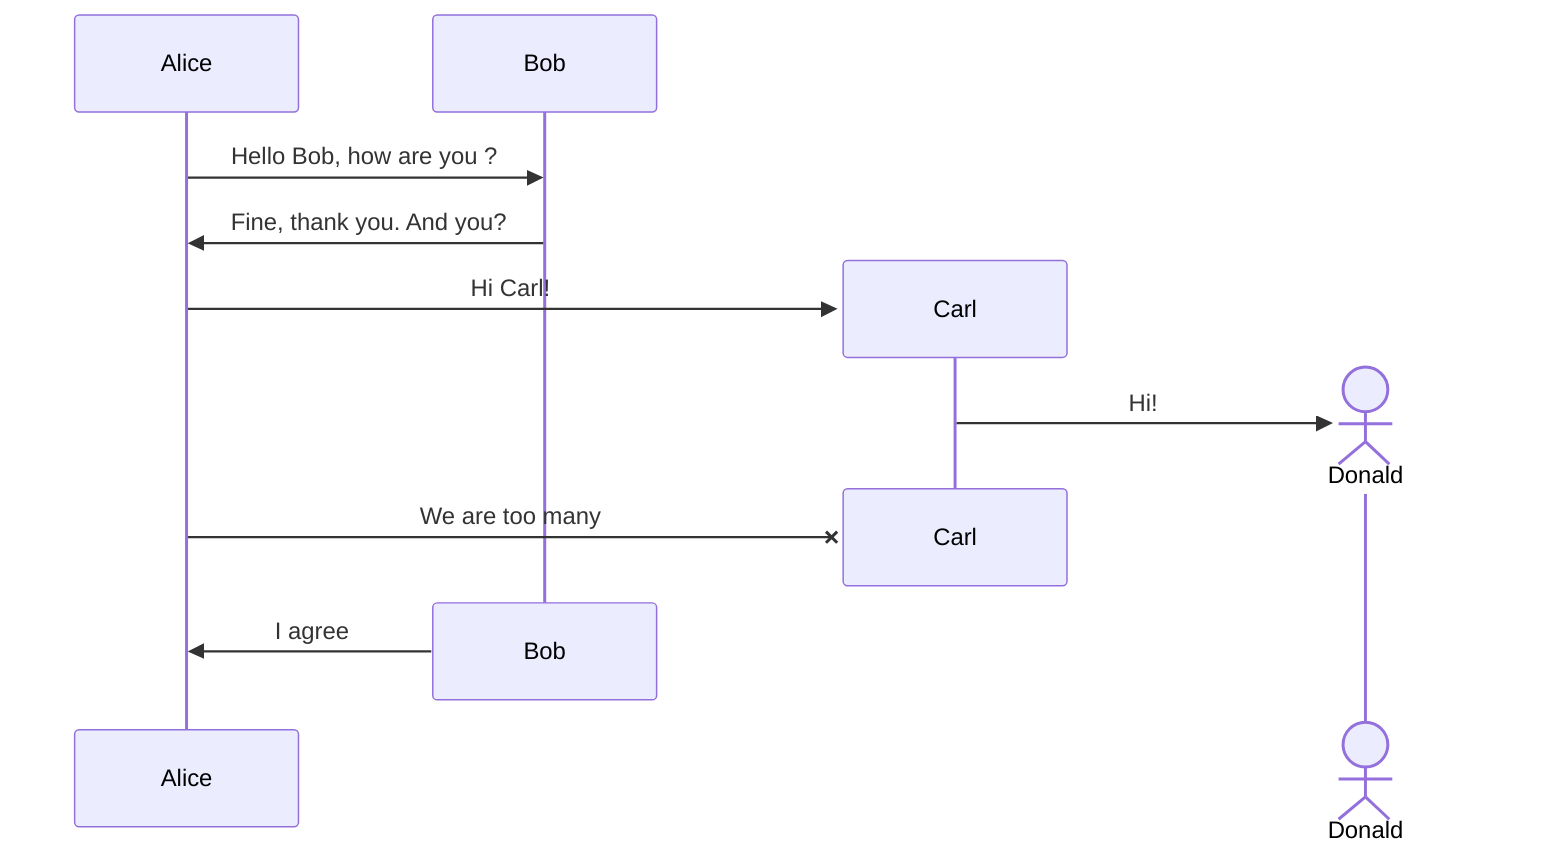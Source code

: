 sequenceDiagram
    Alice->>Bob: Hello Bob, how are you ?
    Bob->>Alice: Fine, thank you. And you?
    create participant Carl
    Alice->>Carl: Hi Carl!
    create actor D as Donald
    Carl->>D: Hi!
    destroy Carl
    Alice-xCarl: We are too many
    destroy Bob
    Bob->>Alice: I agree
